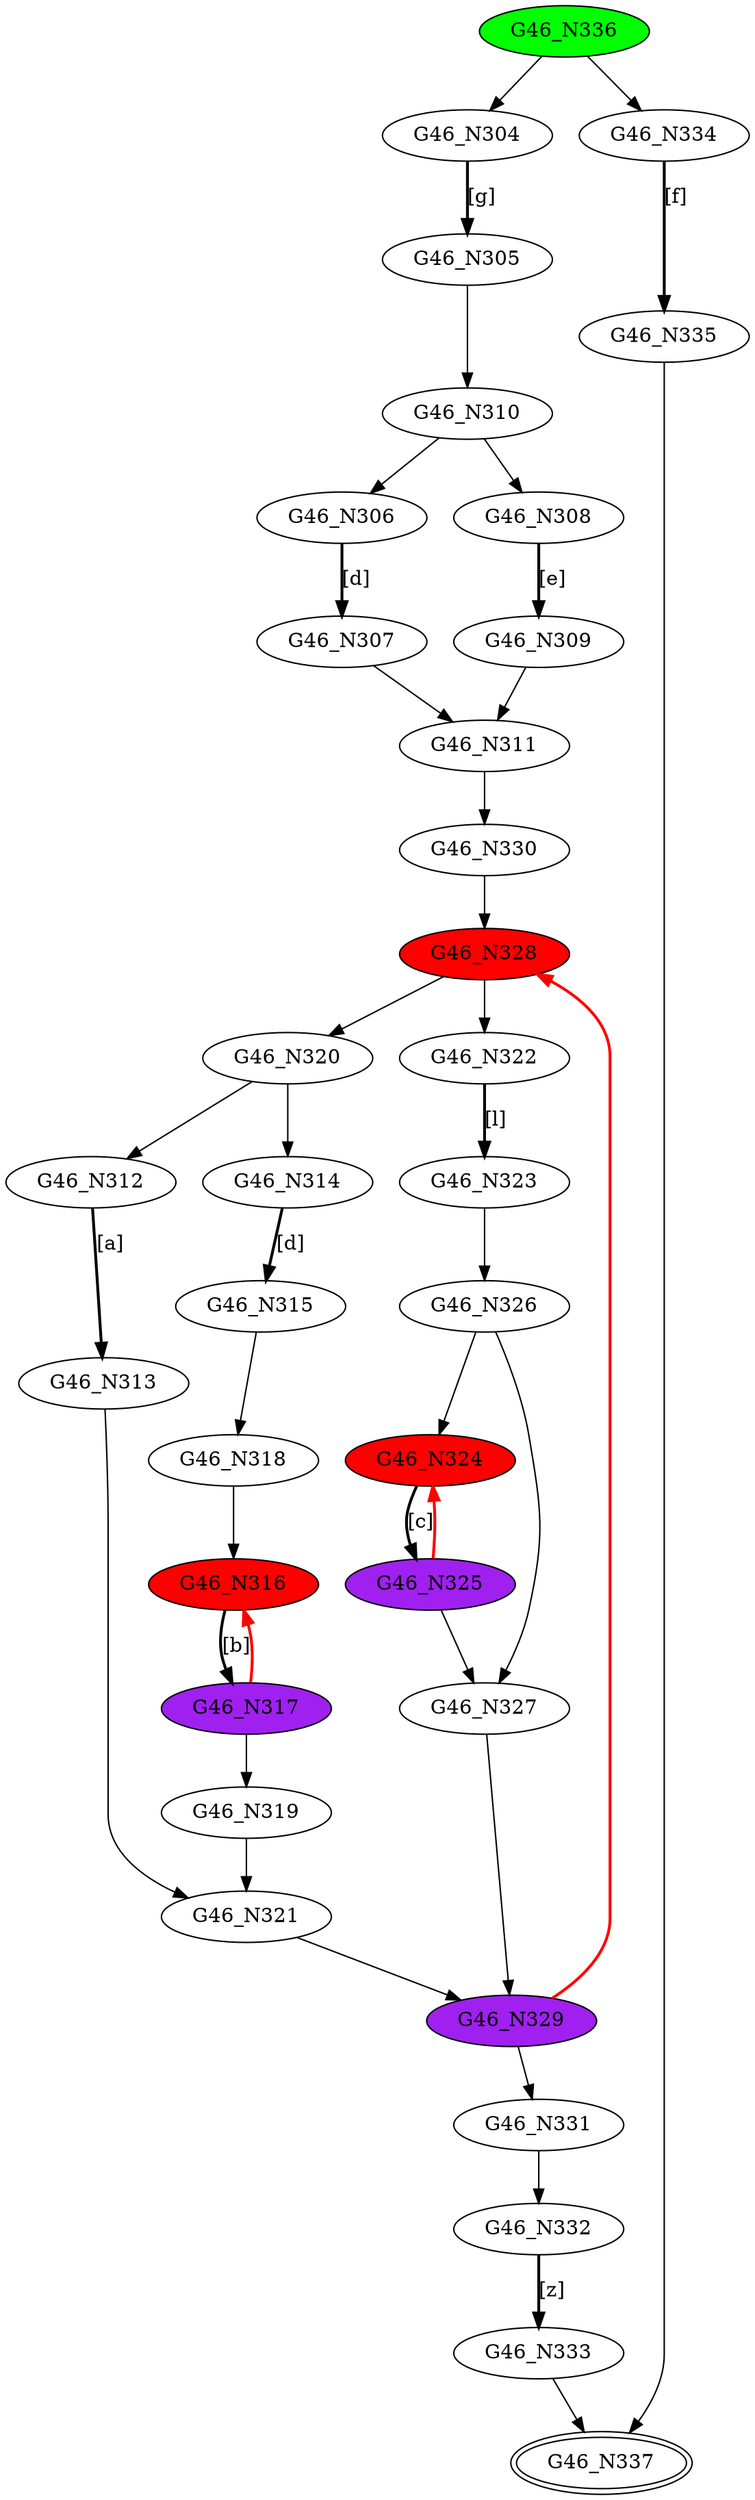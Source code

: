 digraph G46{
"G46_N304";
"G46_N305";
"G46_N306";
"G46_N307";
"G46_N308";
"G46_N309";
"G46_N310";
"G46_N311";
"G46_N312";
"G46_N313";
"G46_N314";
"G46_N315";
"G46_N316" [style=filled,fillcolor=red];
"G46_N317" [style=filled,fillcolor=purple];
"G46_N318";
"G46_N319";
"G46_N320";
"G46_N321";
"G46_N322";
"G46_N323";
"G46_N324" [style=filled,fillcolor=red];
"G46_N325" [style=filled,fillcolor=purple];
"G46_N326";
"G46_N327";
"G46_N328" [style=filled,fillcolor=red];
"G46_N329" [style=filled,fillcolor=purple];
"G46_N330";
"G46_N331";
"G46_N332";
"G46_N333";
"G46_N334";
"G46_N335";
"G46_N336" [style=filled,fillcolor=green];
"G46_N337" [peripheries=2];
"G46_N304"->"G46_N305" [style = bold, label = "[g]"];
"G46_N306"->"G46_N307" [style = bold, label = "[d]"];
"G46_N308"->"G46_N309" [style = bold, label = "[e]"];
"G46_N310"->"G46_N306";
"G46_N310"->"G46_N308";
"G46_N309"->"G46_N311";
"G46_N307"->"G46_N311";
"G46_N305"->"G46_N310";
"G46_N312"->"G46_N313" [style = bold, label = "[a]"];
"G46_N314"->"G46_N315" [style = bold, label = "[d]"];
"G46_N316"->"G46_N317" [style = bold, label = "[b]"];
"G46_N318"->"G46_N316";
"G46_N317"->"G46_N319";
"G46_N317"->"G46_N316" [color=red,style = bold, label = ""];
"G46_N315"->"G46_N318";
"G46_N320"->"G46_N312";
"G46_N320"->"G46_N314";
"G46_N319"->"G46_N321";
"G46_N313"->"G46_N321";
"G46_N322"->"G46_N323" [style = bold, label = "[l]"];
"G46_N324"->"G46_N325" [style = bold, label = "[c]"];
"G46_N326"->"G46_N324";
"G46_N325"->"G46_N327";
"G46_N326"->"G46_N327";
"G46_N325"->"G46_N324" [color=red,style = bold, label = ""];
"G46_N323"->"G46_N326";
"G46_N328"->"G46_N320";
"G46_N328"->"G46_N322";
"G46_N327"->"G46_N329";
"G46_N321"->"G46_N329";
"G46_N330"->"G46_N328";
"G46_N329"->"G46_N331";
"G46_N329"->"G46_N328" [color=red,style = bold, label = ""];
"G46_N311"->"G46_N330";
"G46_N332"->"G46_N333" [style = bold, label = "[z]"];
"G46_N331"->"G46_N332";
"G46_N334"->"G46_N335" [style = bold, label = "[f]"];
"G46_N336"->"G46_N304";
"G46_N336"->"G46_N334";
"G46_N335"->"G46_N337";
"G46_N333"->"G46_N337";
}

